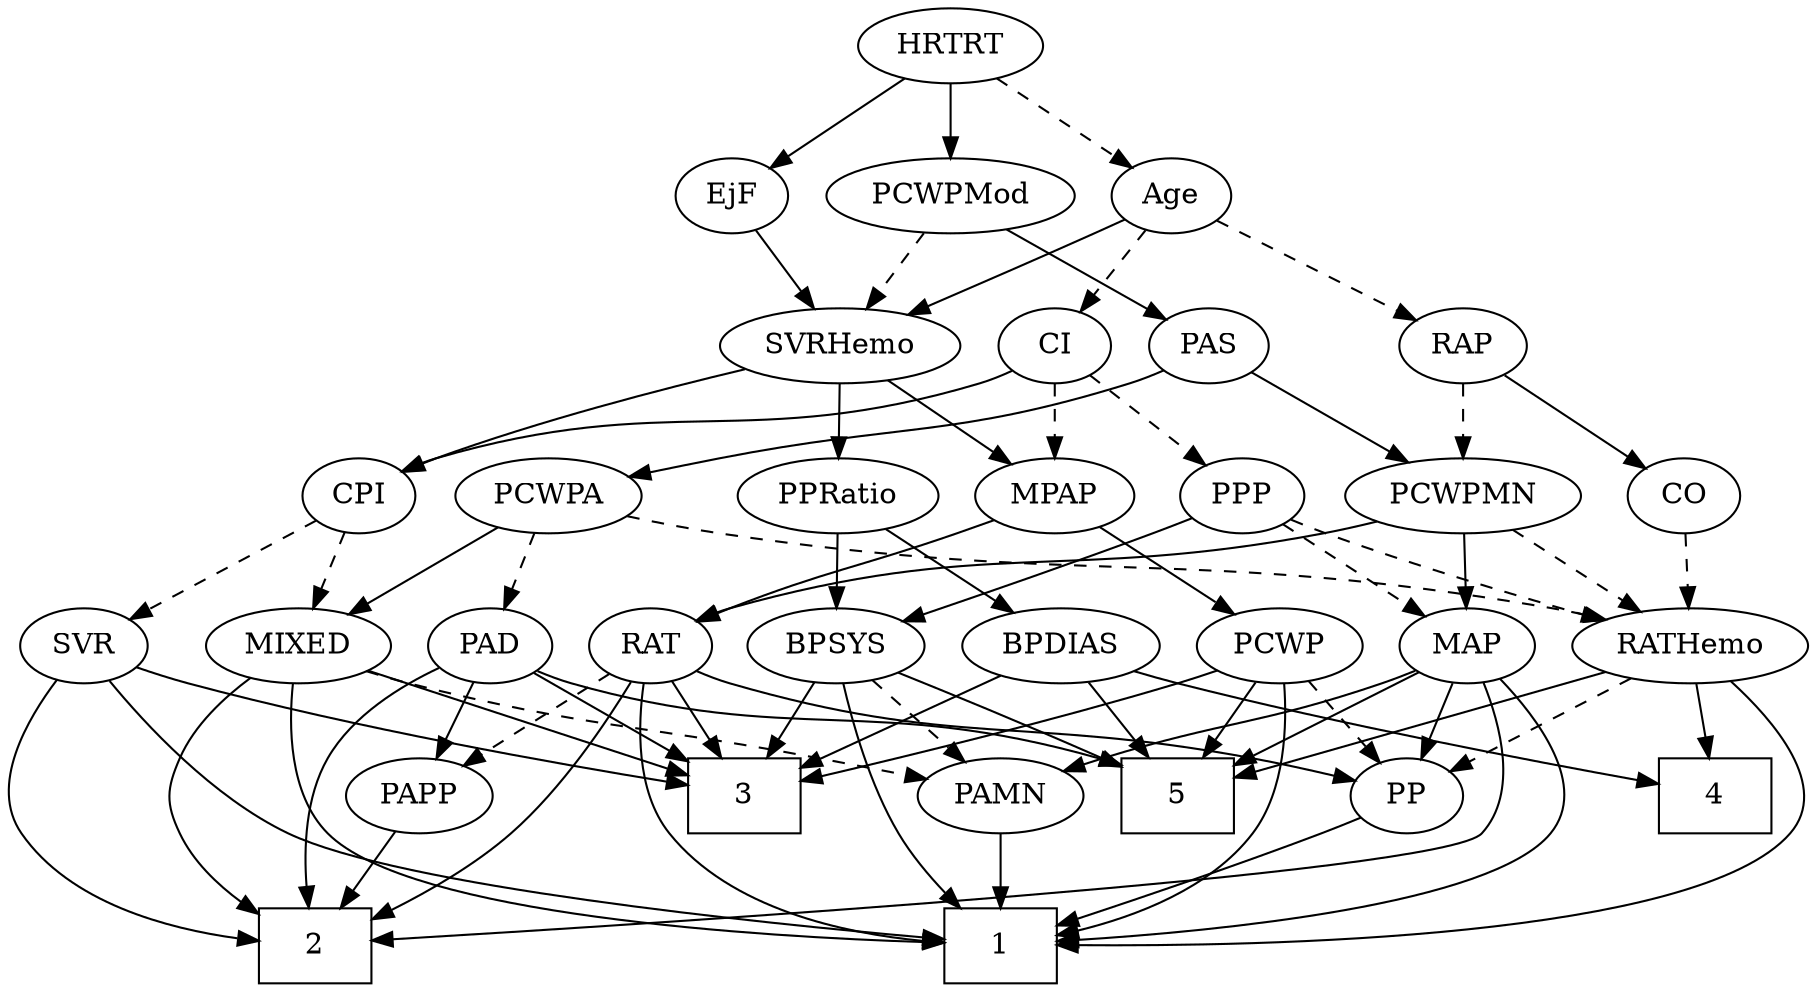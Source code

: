 strict digraph {
	graph [bb="0,0,847.56,468"];
	node [label="\N"];
	1	[height=0.5,
		pos="465.67,18",
		shape=box,
		width=0.75];
	2	[height=0.5,
		pos="144.67,18",
		shape=box,
		width=0.75];
	3	[height=0.5,
		pos="346.67,90",
		shape=box,
		width=0.75];
	4	[height=0.5,
		pos="804.67,90",
		shape=box,
		width=0.75];
	5	[height=0.5,
		pos="546.67,90",
		shape=box,
		width=0.75];
	Age	[height=0.5,
		pos="537.67,378",
		width=0.75];
	RAP	[height=0.5,
		pos="666.67,306",
		width=0.77632];
	Age -> RAP	[pos="e,645.9,318.27 558.11,365.91 579.31,354.41 612.67,336.3 636.82,323.2",
		style=dashed];
	SVRHemo	[height=0.5,
		pos="391.67,306",
		width=1.3902];
	Age -> SVRHemo	[pos="e,420.47,320.81 516.44,366.82 493.8,355.97 457.48,338.55 429.85,325.3",
		style=solid];
	CI	[height=0.5,
		pos="486.67,306",
		width=0.75];
	Age -> CI	[pos="e,497.96,322.49 526.35,361.46 519.75,352.4 511.29,340.79 503.87,330.61",
		style=dashed];
	EjF	[height=0.5,
		pos="343.67,378",
		width=0.75];
	EjF -> SVRHemo	[pos="e,380.15,323.8 354.56,361.12 360.41,352.59 367.75,341.89 374.35,332.25",
		style=solid];
	CO	[height=0.5,
		pos="763.67,234",
		width=0.75];
	RAP -> CO	[pos="e,745.83,247.87 684.91,291.83 699.78,281.11 720.95,265.83 737.6,253.82",
		style=solid];
	PCWPMN	[height=0.5,
		pos="666.67,234",
		width=1.3902];
	RAP -> PCWPMN	[pos="e,666.67,252.1 666.67,287.7 666.67,279.98 666.67,270.71 666.67,262.11",
		style=dashed];
	MIXED	[height=0.5,
		pos="146.67,162",
		width=1.1193];
	MIXED -> 1	[pos="e,438.62,19.464 142.2,143.88 138.12,123.98 135.12,91.412 152.67,72 188.92,31.918 353.3,22.143 428.24,19.764",
		style=solid];
	MIXED -> 2	[pos="e,117.66,33.926 121.17,147.76 106.68,138.7 89.853,125.23 81.67,108 74.806,93.547 74.917,86.505 81.67,72 87.631,59.196 98.376,48.38 \
109.32,39.925",
		style=solid];
	MIXED -> 3	[pos="e,319.36,100.56 177.48,150.22 213.09,137.75 271.65,117.26 309.69,103.94",
		style=solid];
	PAMN	[height=0.5,
		pos="465.67,90",
		width=1.011];
	MIXED -> PAMN	[pos="e,432.57,97.873 176.52,149.88 182.79,147.76 189.41,145.68 195.67,144 277.42,122.07 299.66,124.49 382.67,108 395.65,105.42 409.75,\
102.56 422.59,99.924",
		style=dashed];
	MPAP	[height=0.5,
		pos="485.67,234",
		width=0.97491];
	RAT	[height=0.5,
		pos="307.67,162",
		width=0.75827];
	MPAP -> RAT	[pos="e,328.85,173.37 458.07,222.55 452.32,220.38 446.3,218.11 440.67,216 397.61,199.87 386.06,197.83 343.67,180 341.85,179.24 340,178.43 \
338.13,177.6",
		style=solid];
	PCWP	[height=0.5,
		pos="583.67,162",
		width=0.97491];
	MPAP -> PCWP	[pos="e,563.87,177.14 505.5,218.83 519.85,208.59 539.44,194.59 555.42,183.18",
		style=solid];
	BPSYS	[height=0.5,
		pos="390.67,162",
		width=1.0471];
	BPSYS -> 1	[pos="e,447.99,36.349 394.41,143.8 398.9,125.26 407.51,95.279 420.67,72 426.25,62.126 433.8,52.36 441.12,43.952",
		style=solid];
	BPSYS -> 3	[pos="e,357.64,108.45 380.24,144.41 375.13,136.28 368.86,126.31 363.13,117.18",
		style=solid];
	BPSYS -> 5	[pos="e,519.58,103.88 417.92,149.2 440.4,139.41 473.32,124.96 510.14,108.19",
		style=solid];
	BPSYS -> PAMN	[pos="e,449.33,106.25 407.31,145.46 417.48,135.97 430.65,123.68 441.91,113.18",
		style=dashed];
	PAD	[height=0.5,
		pos="233.67,162",
		width=0.79437];
	PAD -> 2	[pos="e,142.03,36.078 212.16,149.75 190.63,138.02 159.72,119.74 152.67,108 141.59,89.541 140.17,64.944 141.2,46.286",
		style=solid];
	PAD -> 3	[pos="e,319.59,107.77 253.35,148.81 269.18,139 291.84,124.96 310.87,113.18",
		style=solid];
	PAD -> 5	[pos="e,519.48,104.84 255.39,150.07 260.62,147.78 266.26,145.59 271.67,144 371.73,114.67 405.9,137.82 509.87,107.72",
		style=solid];
	PAPP	[height=0.5,
		pos="193.67,90",
		width=0.88464];
	PAD -> PAPP	[pos="e,203.17,107.63 224.39,144.76 219.62,136.4 213.68,126.02 208.3,116.61",
		style=solid];
	RATHemo	[height=0.5,
		pos="765.67,162",
		width=1.3721];
	CO -> RATHemo	[pos="e,765.18,180.1 764.16,215.7 764.38,207.98 764.65,198.71 764.9,190.11",
		style=dashed];
	PAS	[height=0.5,
		pos="558.67,306",
		width=0.75];
	PCWPA	[height=0.5,
		pos="278.67,234",
		width=1.1555];
	PAS -> PCWPA	[pos="e,312.78,244.48 538.08,294.23 533.13,291.93 527.79,289.69 522.67,288 445.21,262.39 422.13,270.48 342.67,252 336.12,250.48 329.23,\
248.76 322.49,247.03",
		style=solid];
	PAS -> PCWPMN	[pos="e,643.57,249.97 577.48,292.81 593.34,282.53 616.38,267.6 635.06,255.49",
		style=solid];
	PAMN -> 1	[pos="e,465.67,36.104 465.67,71.697 465.67,63.983 465.67,54.712 465.67,46.112",
		style=solid];
	RATHemo -> 1	[pos="e,492.7,18.476 796.52,147.89 812.83,139.17 831.36,125.98 840.67,108 848.03,93.792 851.16,84.079 840.67,72 797.11,21.846 588.67,17.847 \
502.78,18.388",
		style=solid];
	RATHemo -> 4	[pos="e,795.05,108.28 775.11,144.05 779.59,136.01 785.06,126.2 790.06,117.23",
		style=solid];
	RATHemo -> 5	[pos="e,573.88,99.698 729.51,149.44 689.1,136.53 624.04,115.73 583.41,102.74",
		style=solid];
	PP	[height=0.5,
		pos="656.67,90",
		width=0.75];
	RATHemo -> PP	[pos="e,675.66,103.2 742.29,145.98 725.35,135.1 702.38,120.35 684.49,108.87",
		style=dashed];
	CPI	[height=0.5,
		pos="162.67,234",
		width=0.75];
	CPI -> MIXED	[pos="e,150.62,180.28 158.8,216.05 157.02,208.26 154.86,198.82 152.86,190.08",
		style=dashed];
	SVR	[height=0.5,
		pos="45.67,162",
		width=0.77632];
	CPI -> SVR	[pos="e,65.709,174.99 143.09,221.28 124.3,210.05 95.722,192.95 74.369,180.17",
		style=dashed];
	RAT -> 1	[pos="e,438.45,19.509 303.01,144.08 298.75,124.68 295.21,92.871 310.67,72 337.78,35.392 391.66,23.846 428.18,20.331",
		style=solid];
	RAT -> 2	[pos="e,171.89,31.821 297.23,145.1 284.2,126.09 260.48,94.094 234.67,72 218.51,58.17 198.27,45.888 181.08,36.638",
		style=solid];
	RAT -> 3	[pos="e,337.13,108.12 316.72,144.76 321.31,136.53 326.99,126.32 332.18,117.02",
		style=solid];
	RAT -> PP	[pos="e,631.77,97.22 328.2,150.05 333.16,147.76 338.51,145.57 343.67,144 446.44,112.73 477.14,128.04 582.67,108 595.52,105.56 609.52,102.46 \
621.86,99.573",
		style=solid];
	RAT -> PAPP	[pos="e,214.65,103.88 288.33,149.13 270.51,138.18 243.81,121.79 223.3,109.19",
		style=dashed];
	SVR -> 1	[pos="e,438.42,21.224 56.699,145.13 71.911,124.6 101.38,89.4 135.67,72 186.45,46.235 353.34,28.824 428.45,22.102",
		style=solid];
	SVR -> 2	[pos="e,117.45,20.589 30.539,146.61 13.156,128.29 -10.956,96.134 5.67,72 28.345,39.087 74.399,26.599 107.28,21.869",
		style=solid];
	SVR -> 3	[pos="e,319.55,95.795 69.587,152.59 78.358,149.66 88.407,146.49 97.67,144 172.03,123.99 260.5,106.67 309.43,97.646",
		style=solid];
	PCWPMod	[height=0.5,
		pos="440.67,378",
		width=1.4443];
	PCWPMod -> PAS	[pos="e,539.14,318.59 465.69,362.15 484.62,350.93 510.61,335.51 530.31,323.83",
		style=solid];
	PCWPMod -> SVRHemo	[pos="e,403.54,323.96 429.06,360.41 423.16,351.99 415.88,341.58 409.31,332.2",
		style=dashed];
	PCWPA -> MIXED	[pos="e,171.6,176.22 253.22,219.5 232.54,208.54 203.2,192.98 180.54,180.96",
		style=solid];
	PCWPA -> PAD	[pos="e,243.95,178.99 268.01,216.41 262.49,207.83 255.65,197.19 249.53,187.67",
		style=dashed];
	PCWPA -> RATHemo	[pos="e,730.04,174.58 311.99,223.06 321.8,220.43 332.6,217.82 342.67,216 503.08,186.98 547.65,211.06 707.67,180 711.78,179.2 716.03,178.24 \
720.26,177.18",
		style=dashed];
	PCWPMN -> RATHemo	[pos="e,744.1,178.25 688.64,217.46 702.45,207.7 720.45,194.97 735.58,184.28",
		style=dashed];
	PCWPMN -> RAT	[pos="e,328.19,174 629.44,221.77 621.64,219.65 613.42,217.6 605.67,216 490.57,192.17 456.34,213.48 343.67,180 341.73,179.42 339.77,178.76 \
337.81,178.03",
		style=solid];
	MAP	[height=0.5,
		pos="667.67,162",
		width=0.84854];
	PCWPMN -> MAP	[pos="e,667.43,180.1 666.92,215.7 667.03,207.98 667.16,198.71 667.28,190.11",
		style=solid];
	SVRHemo -> MPAP	[pos="e,466.47,249.3 412.53,289.46 426.01,279.43 443.68,266.27 458.28,255.4",
		style=solid];
	SVRHemo -> CPI	[pos="e,186.73,242.35 354.88,293.75 311.1,280.37 238.63,258.22 196.3,245.28",
		style=solid];
	PPRatio	[height=0.5,
		pos="391.67,234",
		width=1.1013];
	SVRHemo -> PPRatio	[pos="e,391.67,252.1 391.67,287.7 391.67,279.98 391.67,270.71 391.67,262.11",
		style=solid];
	BPDIAS	[height=0.5,
		pos="488.67,162",
		width=1.1735];
	BPDIAS -> 3	[pos="e,373.74,104.35 461.96,147.83 439.59,136.81 407.46,120.97 382.79,108.81",
		style=solid];
	BPDIAS -> 4	[pos="e,777.33,95.314 520.04,149.86 526.49,147.77 533.27,145.7 539.67,144 619.85,122.71 715.69,105.54 767.31,96.963",
		style=solid];
	BPDIAS -> 5	[pos="e,532.48,108.12 502.12,144.76 509.23,136.18 518.12,125.46 526.07,115.86",
		style=solid];
	MAP -> 1	[pos="e,492.91,20.35 687.14,147.72 711.09,129.78 746.2,97.14 725.67,72 698,38.117 568.28,25.338 503.16,20.998",
		style=solid];
	MAP -> 2	[pos="e,171.97,20.627 679.97,145.14 693.56,125.59 711.23,92.438 692.67,72 675.46,53.045 303.11,28.688 182.21,21.254",
		style=solid];
	MAP -> 5	[pos="e,573.87,106.74 646.59,148.81 629.02,138.64 603.58,123.92 582.77,111.88",
		style=solid];
	MAP -> PAMN	[pos="e,493.66,101.88 643.72,150.34 638.47,148.14 632.91,145.92 627.67,144 576.57,125.33 562.14,125.62 510.67,108 508.25,107.17 505.77,\
106.3 503.27,105.4",
		style=solid];
	MAP -> PP	[pos="e,659.38,108.28 665.01,144.05 663.8,136.35 662.33,127.03 660.97,118.36",
		style=solid];
	PP -> 1	[pos="e,492.93,28.142 634.2,79.43 628.2,76.946 621.71,74.319 615.67,72 577.44,57.334 533.19,41.881 502.71,31.47",
		style=solid];
	PPP	[height=0.5,
		pos="569.67,234",
		width=0.75];
	PPP -> BPSYS	[pos="e,419.54,173.65 547.73,223.5 541.88,221.01 535.55,218.37 529.67,216 495.81,202.36 456.97,187.62 428.97,177.16",
		style=solid];
	PPP -> RATHemo	[pos="e,728.91,174.22 591.22,222.92 596.55,220.55 602.28,218.1 607.67,216 644.64,201.57 687.35,187.39 719.03,177.33",
		style=dashed];
	PPP -> MAP	[pos="e,648.81,176.47 587.64,220.16 602.42,209.61 623.59,194.49 640.44,182.45",
		style=dashed];
	PPRatio -> BPSYS	[pos="e,390.91,180.1 391.42,215.7 391.31,207.98 391.18,198.71 391.06,190.11",
		style=solid];
	PPRatio -> BPDIAS	[pos="e,468.13,177.82 412.24,218.15 426.13,208.13 444.66,194.76 459.99,183.7",
		style=solid];
	PCWP -> 1	[pos="e,492.91,22.851 588.51,144.04 592.9,124.9 596.78,93.609 582.67,72 565.05,45.011 530.03,31.603 502.88,25.044",
		style=solid];
	PCWP -> 3	[pos="e,373.78,97.527 556.83,150.14 551.2,148 545.27,145.85 539.67,144 486.05,126.33 422.75,109.74 383.65,99.976",
		style=solid];
	PCWP -> 5	[pos="e,555.89,108.45 574.9,144.41 570.65,136.37 565.44,126.51 560.66,117.47",
		style=solid];
	PCWP -> PP	[pos="e,641.86,105.21 599.51,145.81 609.73,136.01 623.18,123.12 634.46,112.3",
		style=dashed];
	CI -> MPAP	[pos="e,485.91,252.1 486.42,287.7 486.31,279.98 486.18,270.71 486.06,262.11",
		style=dashed];
	CI -> CPI	[pos="e,186.92,241.93 466.13,294.09 461.17,291.8 455.82,289.6 450.67,288 354.78,258.27 325.9,272.73 227.67,252 217.59,249.87 206.73,247.19 \
196.82,244.59",
		style=solid];
	CI -> PPP	[pos="e,553.59,248.56 503.07,291.17 515.31,280.85 532.22,266.58 545.94,255.01",
		style=dashed];
	PAPP -> 2	[pos="e,156.77,36.292 182.55,73.116 176.67,64.716 169.31,54.196 162.64,44.671",
		style=solid];
	HRTRT	[height=0.5,
		pos="440.67,450",
		width=1.1013];
	HRTRT -> Age	[pos="e,520.05,391.71 461.24,434.15 475.98,423.52 495.93,409.13 511.75,397.71",
		style=dashed];
	HRTRT -> EjF	[pos="e,361.29,391.71 420.1,434.15 405.37,423.52 385.41,409.13 369.59,397.71",
		style=solid];
	HRTRT -> PCWPMod	[pos="e,440.67,396.1 440.67,431.7 440.67,423.98 440.67,414.71 440.67,406.11",
		style=solid];
}
